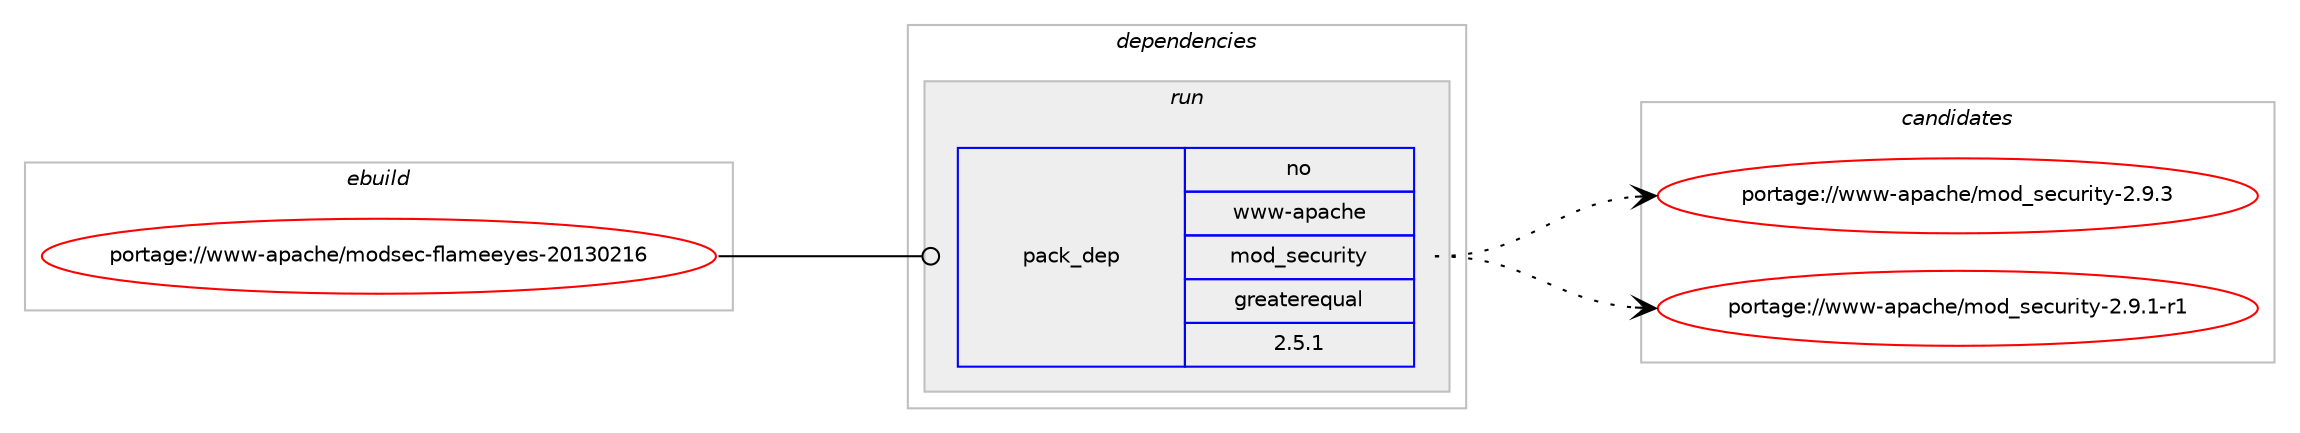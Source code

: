 digraph prolog {

# *************
# Graph options
# *************

newrank=true;
concentrate=true;
compound=true;
graph [rankdir=LR,fontname=Helvetica,fontsize=10,ranksep=1.5];#, ranksep=2.5, nodesep=0.2];
edge  [arrowhead=vee];
node  [fontname=Helvetica,fontsize=10];

# **********
# The ebuild
# **********

subgraph cluster_leftcol {
color=gray;
rank=same;
label=<<i>ebuild</i>>;
id [label="portage://www-apache/modsec-flameeyes-20130216", color=red, width=4, href="../www-apache/modsec-flameeyes-20130216.svg"];
}

# ****************
# The dependencies
# ****************

subgraph cluster_midcol {
color=gray;
label=<<i>dependencies</i>>;
subgraph cluster_compile {
fillcolor="#eeeeee";
style=filled;
label=<<i>compile</i>>;
}
subgraph cluster_compileandrun {
fillcolor="#eeeeee";
style=filled;
label=<<i>compile and run</i>>;
}
subgraph cluster_run {
fillcolor="#eeeeee";
style=filled;
label=<<i>run</i>>;
subgraph pack1270 {
dependency1386 [label=<<TABLE BORDER="0" CELLBORDER="1" CELLSPACING="0" CELLPADDING="4" WIDTH="220"><TR><TD ROWSPAN="6" CELLPADDING="30">pack_dep</TD></TR><TR><TD WIDTH="110">no</TD></TR><TR><TD>www-apache</TD></TR><TR><TD>mod_security</TD></TR><TR><TD>greaterequal</TD></TR><TR><TD>2.5.1</TD></TR></TABLE>>, shape=none, color=blue];
}
id:e -> dependency1386:w [weight=20,style="solid",arrowhead="odot"];
}
}

# **************
# The candidates
# **************

subgraph cluster_choices {
rank=same;
color=gray;
label=<<i>candidates</i>>;

subgraph choice1270 {
color=black;
nodesep=1;
choice11911911945971129799104101471091111009511510199117114105116121455046574651 [label="portage://www-apache/mod_security-2.9.3", color=red, width=4,href="../www-apache/mod_security-2.9.3.svg"];
choice119119119459711297991041014710911110095115101991171141051161214550465746494511449 [label="portage://www-apache/mod_security-2.9.1-r1", color=red, width=4,href="../www-apache/mod_security-2.9.1-r1.svg"];
dependency1386:e -> choice11911911945971129799104101471091111009511510199117114105116121455046574651:w [style=dotted,weight="100"];
dependency1386:e -> choice119119119459711297991041014710911110095115101991171141051161214550465746494511449:w [style=dotted,weight="100"];
}
}

}
